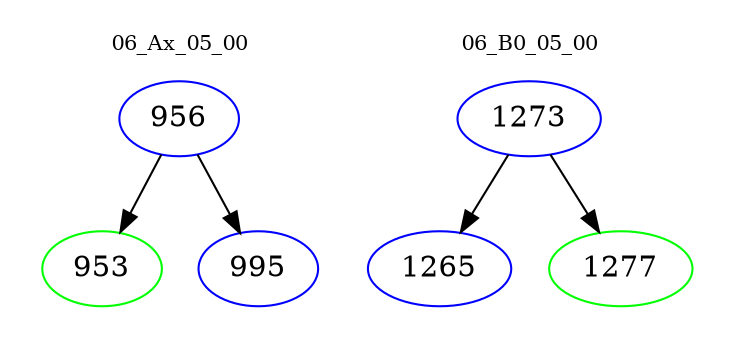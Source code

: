 digraph{
subgraph cluster_0 {
color = white
label = "06_Ax_05_00";
fontsize=10;
T0_956 [label="956", color="blue"]
T0_956 -> T0_953 [color="black"]
T0_953 [label="953", color="green"]
T0_956 -> T0_995 [color="black"]
T0_995 [label="995", color="blue"]
}
subgraph cluster_1 {
color = white
label = "06_B0_05_00";
fontsize=10;
T1_1273 [label="1273", color="blue"]
T1_1273 -> T1_1265 [color="black"]
T1_1265 [label="1265", color="blue"]
T1_1273 -> T1_1277 [color="black"]
T1_1277 [label="1277", color="green"]
}
}
